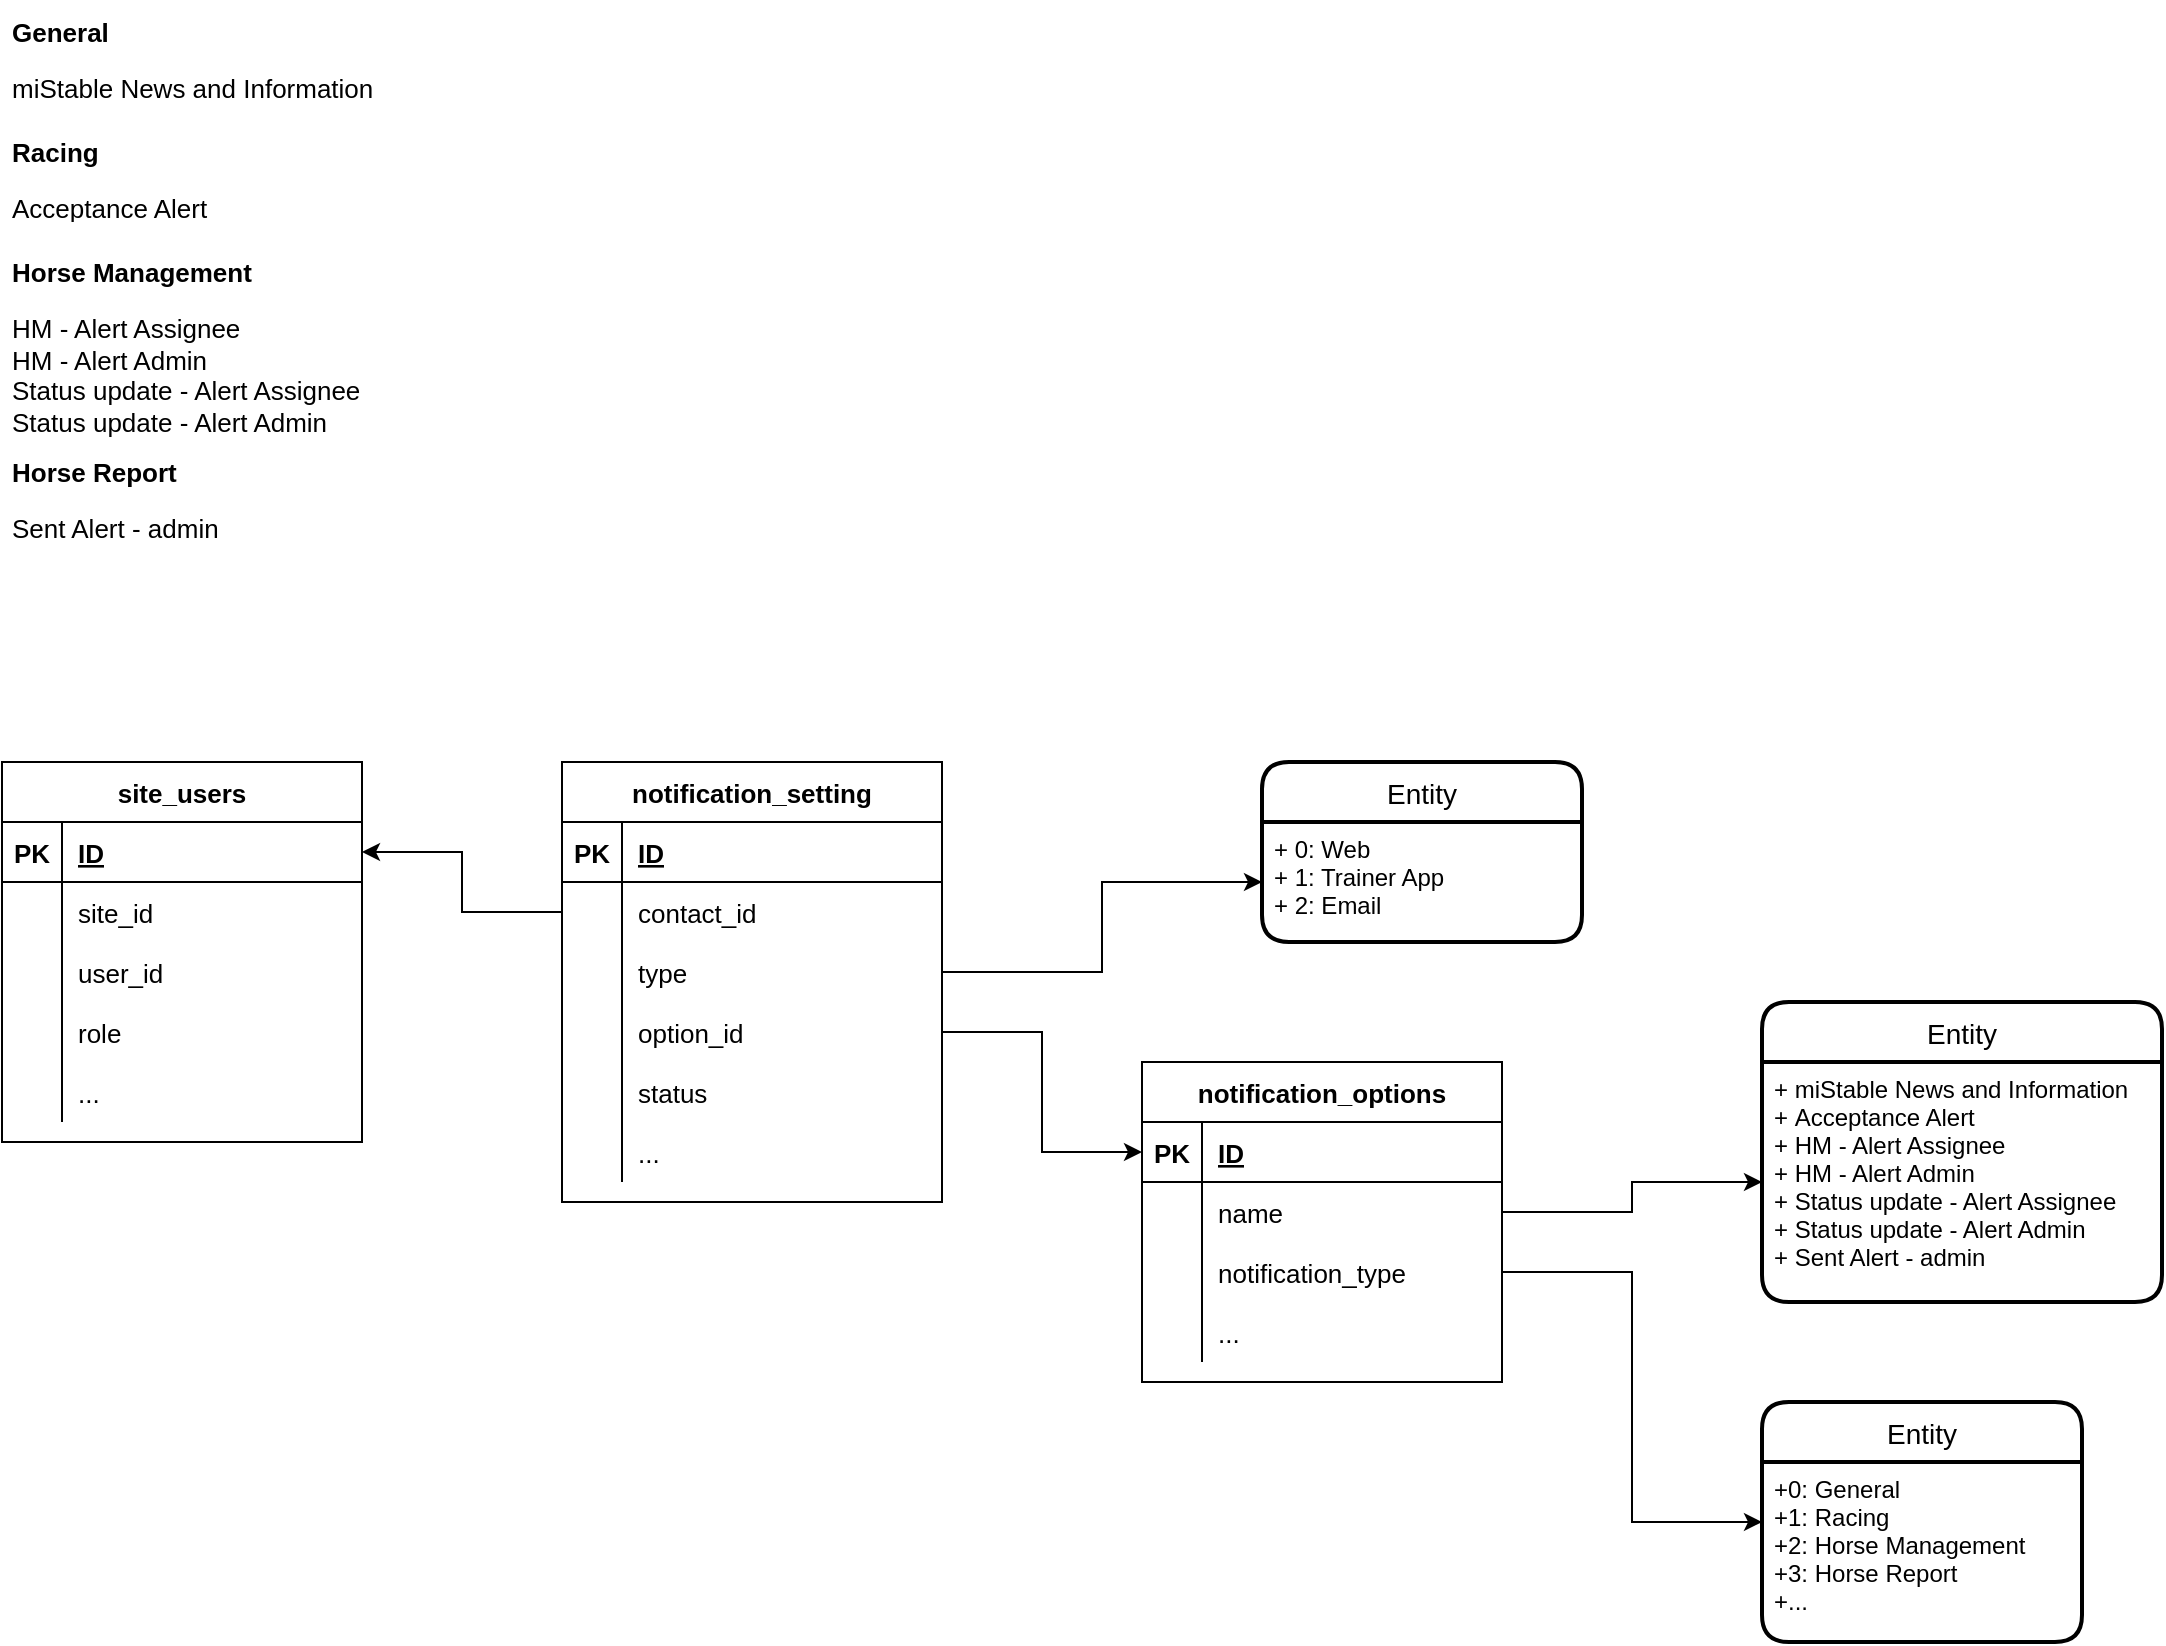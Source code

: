 <mxfile version="17.3.0" type="github">
  <diagram id="dDVrCmuTGW21ft8TkOyH" name="Page-1">
    <mxGraphModel dx="713" dy="705" grid="1" gridSize="10" guides="1" tooltips="1" connect="1" arrows="1" fold="1" page="1" pageScale="1" pageWidth="1200" pageHeight="1920" math="0" shadow="0">
      <root>
        <mxCell id="0" />
        <mxCell id="1" parent="0" />
        <mxCell id="ISlZDc1GV_iiYRp_qeMH-1" value="&lt;h1 style=&quot;font-size: 13px;&quot;&gt;&lt;font style=&quot;font-size: 13px;&quot;&gt;General&lt;/font&gt;&lt;/h1&gt;&lt;p style=&quot;font-size: 13px;&quot;&gt;&lt;font style=&quot;font-size: 13px;&quot;&gt;miStable News and Information&lt;/font&gt;&lt;/p&gt;" style="text;html=1;strokeColor=none;fillColor=none;spacing=5;spacingTop=-31;whiteSpace=wrap;overflow=hidden;rounded=0;horizontal=1;fontSize=13;" vertex="1" parent="1">
          <mxGeometry x="80" y="40" width="190" height="30" as="geometry" />
        </mxCell>
        <mxCell id="ISlZDc1GV_iiYRp_qeMH-4" value="&lt;h1 style=&quot;font-size: 13px&quot;&gt;&lt;font style=&quot;font-size: 13px&quot;&gt;Racing&lt;/font&gt;&lt;/h1&gt;&lt;p style=&quot;font-size: 13px&quot;&gt;&lt;font style=&quot;font-size: 13px&quot;&gt;Acceptance Alert&lt;/font&gt;&lt;/p&gt;" style="text;html=1;strokeColor=none;fillColor=none;spacing=5;spacingTop=-31;whiteSpace=wrap;overflow=hidden;rounded=0;horizontal=1;fontSize=13;" vertex="1" parent="1">
          <mxGeometry x="80" y="100" width="190" height="30" as="geometry" />
        </mxCell>
        <mxCell id="ISlZDc1GV_iiYRp_qeMH-5" value="&lt;h1 style=&quot;font-size: 13px&quot;&gt;&lt;font style=&quot;font-size: 13px&quot;&gt;Horse Management&lt;/font&gt;&lt;/h1&gt;&lt;p style=&quot;font-size: 13px&quot;&gt;&lt;font style=&quot;font-size: 13px&quot;&gt;HM - Alert Assignee&lt;br&gt;HM - Alert Admin&lt;br&gt;Status update - Alert Assignee&lt;br&gt;Status update - Alert Admin&lt;br&gt;&lt;br&gt;&lt;/font&gt;&lt;/p&gt;" style="text;html=1;strokeColor=none;fillColor=none;spacing=5;spacingTop=-31;whiteSpace=wrap;overflow=hidden;rounded=0;horizontal=1;fontSize=13;" vertex="1" parent="1">
          <mxGeometry x="80" y="160" width="190" height="80" as="geometry" />
        </mxCell>
        <mxCell id="ISlZDc1GV_iiYRp_qeMH-6" value="&lt;h1 style=&quot;font-size: 13px&quot;&gt;&lt;font style=&quot;font-size: 13px&quot;&gt;Horse Report&lt;/font&gt;&lt;/h1&gt;&lt;p style=&quot;font-size: 13px&quot;&gt;&lt;font style=&quot;font-size: 13px&quot;&gt;Sent Alert - admin&lt;br&gt;&lt;br&gt;&lt;/font&gt;&lt;/p&gt;" style="text;html=1;strokeColor=none;fillColor=none;spacing=5;spacingTop=-31;whiteSpace=wrap;overflow=hidden;rounded=0;horizontal=1;fontSize=13;" vertex="1" parent="1">
          <mxGeometry x="80" y="260" width="190" height="30" as="geometry" />
        </mxCell>
        <mxCell id="ISlZDc1GV_iiYRp_qeMH-7" value="site_users" style="shape=table;startSize=30;container=1;collapsible=1;childLayout=tableLayout;fixedRows=1;rowLines=0;fontStyle=1;align=center;resizeLast=1;fontSize=13;" vertex="1" parent="1">
          <mxGeometry x="80" y="400" width="180" height="190" as="geometry" />
        </mxCell>
        <mxCell id="ISlZDc1GV_iiYRp_qeMH-8" value="" style="shape=tableRow;horizontal=0;startSize=0;swimlaneHead=0;swimlaneBody=0;fillColor=none;collapsible=0;dropTarget=0;points=[[0,0.5],[1,0.5]];portConstraint=eastwest;top=0;left=0;right=0;bottom=1;fontSize=13;" vertex="1" parent="ISlZDc1GV_iiYRp_qeMH-7">
          <mxGeometry y="30" width="180" height="30" as="geometry" />
        </mxCell>
        <mxCell id="ISlZDc1GV_iiYRp_qeMH-9" value="PK" style="shape=partialRectangle;connectable=0;fillColor=none;top=0;left=0;bottom=0;right=0;fontStyle=1;overflow=hidden;fontSize=13;" vertex="1" parent="ISlZDc1GV_iiYRp_qeMH-8">
          <mxGeometry width="30" height="30" as="geometry">
            <mxRectangle width="30" height="30" as="alternateBounds" />
          </mxGeometry>
        </mxCell>
        <mxCell id="ISlZDc1GV_iiYRp_qeMH-10" value="ID" style="shape=partialRectangle;connectable=0;fillColor=none;top=0;left=0;bottom=0;right=0;align=left;spacingLeft=6;fontStyle=5;overflow=hidden;fontSize=13;" vertex="1" parent="ISlZDc1GV_iiYRp_qeMH-8">
          <mxGeometry x="30" width="150" height="30" as="geometry">
            <mxRectangle width="150" height="30" as="alternateBounds" />
          </mxGeometry>
        </mxCell>
        <mxCell id="ISlZDc1GV_iiYRp_qeMH-11" value="" style="shape=tableRow;horizontal=0;startSize=0;swimlaneHead=0;swimlaneBody=0;fillColor=none;collapsible=0;dropTarget=0;points=[[0,0.5],[1,0.5]];portConstraint=eastwest;top=0;left=0;right=0;bottom=0;fontSize=13;" vertex="1" parent="ISlZDc1GV_iiYRp_qeMH-7">
          <mxGeometry y="60" width="180" height="30" as="geometry" />
        </mxCell>
        <mxCell id="ISlZDc1GV_iiYRp_qeMH-12" value="" style="shape=partialRectangle;connectable=0;fillColor=none;top=0;left=0;bottom=0;right=0;editable=1;overflow=hidden;fontSize=13;" vertex="1" parent="ISlZDc1GV_iiYRp_qeMH-11">
          <mxGeometry width="30" height="30" as="geometry">
            <mxRectangle width="30" height="30" as="alternateBounds" />
          </mxGeometry>
        </mxCell>
        <mxCell id="ISlZDc1GV_iiYRp_qeMH-13" value="site_id" style="shape=partialRectangle;connectable=0;fillColor=none;top=0;left=0;bottom=0;right=0;align=left;spacingLeft=6;overflow=hidden;fontSize=13;" vertex="1" parent="ISlZDc1GV_iiYRp_qeMH-11">
          <mxGeometry x="30" width="150" height="30" as="geometry">
            <mxRectangle width="150" height="30" as="alternateBounds" />
          </mxGeometry>
        </mxCell>
        <mxCell id="ISlZDc1GV_iiYRp_qeMH-14" value="" style="shape=tableRow;horizontal=0;startSize=0;swimlaneHead=0;swimlaneBody=0;fillColor=none;collapsible=0;dropTarget=0;points=[[0,0.5],[1,0.5]];portConstraint=eastwest;top=0;left=0;right=0;bottom=0;fontSize=13;" vertex="1" parent="ISlZDc1GV_iiYRp_qeMH-7">
          <mxGeometry y="90" width="180" height="30" as="geometry" />
        </mxCell>
        <mxCell id="ISlZDc1GV_iiYRp_qeMH-15" value="" style="shape=partialRectangle;connectable=0;fillColor=none;top=0;left=0;bottom=0;right=0;editable=1;overflow=hidden;fontSize=13;" vertex="1" parent="ISlZDc1GV_iiYRp_qeMH-14">
          <mxGeometry width="30" height="30" as="geometry">
            <mxRectangle width="30" height="30" as="alternateBounds" />
          </mxGeometry>
        </mxCell>
        <mxCell id="ISlZDc1GV_iiYRp_qeMH-16" value="user_id" style="shape=partialRectangle;connectable=0;fillColor=none;top=0;left=0;bottom=0;right=0;align=left;spacingLeft=6;overflow=hidden;fontSize=13;" vertex="1" parent="ISlZDc1GV_iiYRp_qeMH-14">
          <mxGeometry x="30" width="150" height="30" as="geometry">
            <mxRectangle width="150" height="30" as="alternateBounds" />
          </mxGeometry>
        </mxCell>
        <mxCell id="ISlZDc1GV_iiYRp_qeMH-17" value="" style="shape=tableRow;horizontal=0;startSize=0;swimlaneHead=0;swimlaneBody=0;fillColor=none;collapsible=0;dropTarget=0;points=[[0,0.5],[1,0.5]];portConstraint=eastwest;top=0;left=0;right=0;bottom=0;fontSize=13;" vertex="1" parent="ISlZDc1GV_iiYRp_qeMH-7">
          <mxGeometry y="120" width="180" height="30" as="geometry" />
        </mxCell>
        <mxCell id="ISlZDc1GV_iiYRp_qeMH-18" value="" style="shape=partialRectangle;connectable=0;fillColor=none;top=0;left=0;bottom=0;right=0;editable=1;overflow=hidden;fontSize=13;" vertex="1" parent="ISlZDc1GV_iiYRp_qeMH-17">
          <mxGeometry width="30" height="30" as="geometry">
            <mxRectangle width="30" height="30" as="alternateBounds" />
          </mxGeometry>
        </mxCell>
        <mxCell id="ISlZDc1GV_iiYRp_qeMH-19" value="role" style="shape=partialRectangle;connectable=0;fillColor=none;top=0;left=0;bottom=0;right=0;align=left;spacingLeft=6;overflow=hidden;fontSize=13;" vertex="1" parent="ISlZDc1GV_iiYRp_qeMH-17">
          <mxGeometry x="30" width="150" height="30" as="geometry">
            <mxRectangle width="150" height="30" as="alternateBounds" />
          </mxGeometry>
        </mxCell>
        <mxCell id="ISlZDc1GV_iiYRp_qeMH-89" value="" style="shape=tableRow;horizontal=0;startSize=0;swimlaneHead=0;swimlaneBody=0;fillColor=none;collapsible=0;dropTarget=0;points=[[0,0.5],[1,0.5]];portConstraint=eastwest;top=0;left=0;right=0;bottom=0;fontSize=13;" vertex="1" parent="ISlZDc1GV_iiYRp_qeMH-7">
          <mxGeometry y="150" width="180" height="30" as="geometry" />
        </mxCell>
        <mxCell id="ISlZDc1GV_iiYRp_qeMH-90" value="" style="shape=partialRectangle;connectable=0;fillColor=none;top=0;left=0;bottom=0;right=0;editable=1;overflow=hidden;fontSize=13;" vertex="1" parent="ISlZDc1GV_iiYRp_qeMH-89">
          <mxGeometry width="30" height="30" as="geometry">
            <mxRectangle width="30" height="30" as="alternateBounds" />
          </mxGeometry>
        </mxCell>
        <mxCell id="ISlZDc1GV_iiYRp_qeMH-91" value="..." style="shape=partialRectangle;connectable=0;fillColor=none;top=0;left=0;bottom=0;right=0;align=left;spacingLeft=6;overflow=hidden;fontSize=13;" vertex="1" parent="ISlZDc1GV_iiYRp_qeMH-89">
          <mxGeometry x="30" width="150" height="30" as="geometry">
            <mxRectangle width="150" height="30" as="alternateBounds" />
          </mxGeometry>
        </mxCell>
        <mxCell id="ISlZDc1GV_iiYRp_qeMH-39" value="notification_setting" style="shape=table;startSize=30;container=1;collapsible=1;childLayout=tableLayout;fixedRows=1;rowLines=0;fontStyle=1;align=center;resizeLast=1;fontSize=13;" vertex="1" parent="1">
          <mxGeometry x="360" y="400" width="190" height="220" as="geometry" />
        </mxCell>
        <mxCell id="ISlZDc1GV_iiYRp_qeMH-40" value="" style="shape=tableRow;horizontal=0;startSize=0;swimlaneHead=0;swimlaneBody=0;fillColor=none;collapsible=0;dropTarget=0;points=[[0,0.5],[1,0.5]];portConstraint=eastwest;top=0;left=0;right=0;bottom=1;fontSize=13;" vertex="1" parent="ISlZDc1GV_iiYRp_qeMH-39">
          <mxGeometry y="30" width="190" height="30" as="geometry" />
        </mxCell>
        <mxCell id="ISlZDc1GV_iiYRp_qeMH-41" value="PK" style="shape=partialRectangle;connectable=0;fillColor=none;top=0;left=0;bottom=0;right=0;fontStyle=1;overflow=hidden;fontSize=13;" vertex="1" parent="ISlZDc1GV_iiYRp_qeMH-40">
          <mxGeometry width="30" height="30" as="geometry">
            <mxRectangle width="30" height="30" as="alternateBounds" />
          </mxGeometry>
        </mxCell>
        <mxCell id="ISlZDc1GV_iiYRp_qeMH-42" value="ID" style="shape=partialRectangle;connectable=0;fillColor=none;top=0;left=0;bottom=0;right=0;align=left;spacingLeft=6;fontStyle=5;overflow=hidden;fontSize=13;" vertex="1" parent="ISlZDc1GV_iiYRp_qeMH-40">
          <mxGeometry x="30" width="160" height="30" as="geometry">
            <mxRectangle width="160" height="30" as="alternateBounds" />
          </mxGeometry>
        </mxCell>
        <mxCell id="ISlZDc1GV_iiYRp_qeMH-81" value="" style="shape=tableRow;horizontal=0;startSize=0;swimlaneHead=0;swimlaneBody=0;fillColor=none;collapsible=0;dropTarget=0;points=[[0,0.5],[1,0.5]];portConstraint=eastwest;top=0;left=0;right=0;bottom=0;fontSize=13;" vertex="1" parent="ISlZDc1GV_iiYRp_qeMH-39">
          <mxGeometry y="60" width="190" height="30" as="geometry" />
        </mxCell>
        <mxCell id="ISlZDc1GV_iiYRp_qeMH-82" value="" style="shape=partialRectangle;connectable=0;fillColor=none;top=0;left=0;bottom=0;right=0;editable=1;overflow=hidden;fontSize=13;" vertex="1" parent="ISlZDc1GV_iiYRp_qeMH-81">
          <mxGeometry width="30" height="30" as="geometry">
            <mxRectangle width="30" height="30" as="alternateBounds" />
          </mxGeometry>
        </mxCell>
        <mxCell id="ISlZDc1GV_iiYRp_qeMH-83" value="contact_id" style="shape=partialRectangle;connectable=0;fillColor=none;top=0;left=0;bottom=0;right=0;align=left;spacingLeft=6;overflow=hidden;fontSize=13;" vertex="1" parent="ISlZDc1GV_iiYRp_qeMH-81">
          <mxGeometry x="30" width="160" height="30" as="geometry">
            <mxRectangle width="160" height="30" as="alternateBounds" />
          </mxGeometry>
        </mxCell>
        <mxCell id="ISlZDc1GV_iiYRp_qeMH-78" value="" style="shape=tableRow;horizontal=0;startSize=0;swimlaneHead=0;swimlaneBody=0;fillColor=none;collapsible=0;dropTarget=0;points=[[0,0.5],[1,0.5]];portConstraint=eastwest;top=0;left=0;right=0;bottom=0;fontSize=13;" vertex="1" parent="ISlZDc1GV_iiYRp_qeMH-39">
          <mxGeometry y="90" width="190" height="30" as="geometry" />
        </mxCell>
        <mxCell id="ISlZDc1GV_iiYRp_qeMH-79" value="" style="shape=partialRectangle;connectable=0;fillColor=none;top=0;left=0;bottom=0;right=0;editable=1;overflow=hidden;fontSize=13;" vertex="1" parent="ISlZDc1GV_iiYRp_qeMH-78">
          <mxGeometry width="30" height="30" as="geometry">
            <mxRectangle width="30" height="30" as="alternateBounds" />
          </mxGeometry>
        </mxCell>
        <mxCell id="ISlZDc1GV_iiYRp_qeMH-80" value="type" style="shape=partialRectangle;connectable=0;fillColor=none;top=0;left=0;bottom=0;right=0;align=left;spacingLeft=6;overflow=hidden;fontSize=13;" vertex="1" parent="ISlZDc1GV_iiYRp_qeMH-78">
          <mxGeometry x="30" width="160" height="30" as="geometry">
            <mxRectangle width="160" height="30" as="alternateBounds" />
          </mxGeometry>
        </mxCell>
        <mxCell id="ISlZDc1GV_iiYRp_qeMH-72" value="" style="shape=tableRow;horizontal=0;startSize=0;swimlaneHead=0;swimlaneBody=0;fillColor=none;collapsible=0;dropTarget=0;points=[[0,0.5],[1,0.5]];portConstraint=eastwest;top=0;left=0;right=0;bottom=0;fontSize=13;" vertex="1" parent="ISlZDc1GV_iiYRp_qeMH-39">
          <mxGeometry y="120" width="190" height="30" as="geometry" />
        </mxCell>
        <mxCell id="ISlZDc1GV_iiYRp_qeMH-73" value="" style="shape=partialRectangle;connectable=0;fillColor=none;top=0;left=0;bottom=0;right=0;editable=1;overflow=hidden;fontSize=13;" vertex="1" parent="ISlZDc1GV_iiYRp_qeMH-72">
          <mxGeometry width="30" height="30" as="geometry">
            <mxRectangle width="30" height="30" as="alternateBounds" />
          </mxGeometry>
        </mxCell>
        <mxCell id="ISlZDc1GV_iiYRp_qeMH-74" value="option_id" style="shape=partialRectangle;connectable=0;fillColor=none;top=0;left=0;bottom=0;right=0;align=left;spacingLeft=6;overflow=hidden;fontSize=13;" vertex="1" parent="ISlZDc1GV_iiYRp_qeMH-72">
          <mxGeometry x="30" width="160" height="30" as="geometry">
            <mxRectangle width="160" height="30" as="alternateBounds" />
          </mxGeometry>
        </mxCell>
        <mxCell id="ISlZDc1GV_iiYRp_qeMH-75" value="" style="shape=tableRow;horizontal=0;startSize=0;swimlaneHead=0;swimlaneBody=0;fillColor=none;collapsible=0;dropTarget=0;points=[[0,0.5],[1,0.5]];portConstraint=eastwest;top=0;left=0;right=0;bottom=0;fontSize=13;" vertex="1" parent="ISlZDc1GV_iiYRp_qeMH-39">
          <mxGeometry y="150" width="190" height="30" as="geometry" />
        </mxCell>
        <mxCell id="ISlZDc1GV_iiYRp_qeMH-76" value="" style="shape=partialRectangle;connectable=0;fillColor=none;top=0;left=0;bottom=0;right=0;editable=1;overflow=hidden;fontSize=13;" vertex="1" parent="ISlZDc1GV_iiYRp_qeMH-75">
          <mxGeometry width="30" height="30" as="geometry">
            <mxRectangle width="30" height="30" as="alternateBounds" />
          </mxGeometry>
        </mxCell>
        <mxCell id="ISlZDc1GV_iiYRp_qeMH-77" value="status" style="shape=partialRectangle;connectable=0;fillColor=none;top=0;left=0;bottom=0;right=0;align=left;spacingLeft=6;overflow=hidden;fontSize=13;" vertex="1" parent="ISlZDc1GV_iiYRp_qeMH-75">
          <mxGeometry x="30" width="160" height="30" as="geometry">
            <mxRectangle width="160" height="30" as="alternateBounds" />
          </mxGeometry>
        </mxCell>
        <mxCell id="ISlZDc1GV_iiYRp_qeMH-96" value="" style="shape=tableRow;horizontal=0;startSize=0;swimlaneHead=0;swimlaneBody=0;fillColor=none;collapsible=0;dropTarget=0;points=[[0,0.5],[1,0.5]];portConstraint=eastwest;top=0;left=0;right=0;bottom=0;fontSize=13;" vertex="1" parent="ISlZDc1GV_iiYRp_qeMH-39">
          <mxGeometry y="180" width="190" height="30" as="geometry" />
        </mxCell>
        <mxCell id="ISlZDc1GV_iiYRp_qeMH-97" value="" style="shape=partialRectangle;connectable=0;fillColor=none;top=0;left=0;bottom=0;right=0;editable=1;overflow=hidden;fontSize=13;" vertex="1" parent="ISlZDc1GV_iiYRp_qeMH-96">
          <mxGeometry width="30" height="30" as="geometry">
            <mxRectangle width="30" height="30" as="alternateBounds" />
          </mxGeometry>
        </mxCell>
        <mxCell id="ISlZDc1GV_iiYRp_qeMH-98" value="..." style="shape=partialRectangle;connectable=0;fillColor=none;top=0;left=0;bottom=0;right=0;align=left;spacingLeft=6;overflow=hidden;fontSize=13;" vertex="1" parent="ISlZDc1GV_iiYRp_qeMH-96">
          <mxGeometry x="30" width="160" height="30" as="geometry">
            <mxRectangle width="160" height="30" as="alternateBounds" />
          </mxGeometry>
        </mxCell>
        <mxCell id="ISlZDc1GV_iiYRp_qeMH-86" value="Entity" style="swimlane;childLayout=stackLayout;horizontal=1;startSize=30;horizontalStack=0;rounded=1;fontSize=14;fontStyle=0;strokeWidth=2;resizeParent=0;resizeLast=1;shadow=0;dashed=0;align=center;" vertex="1" parent="1">
          <mxGeometry x="960" y="720" width="160" height="120" as="geometry" />
        </mxCell>
        <mxCell id="ISlZDc1GV_iiYRp_qeMH-87" value="+0: General&#xa;+1: Racing&#xa;+2: Horse Management&#xa;+3: Horse Report&#xa;+..." style="align=left;strokeColor=none;fillColor=none;spacingLeft=4;fontSize=12;verticalAlign=top;resizable=0;rotatable=0;part=1;" vertex="1" parent="ISlZDc1GV_iiYRp_qeMH-86">
          <mxGeometry y="30" width="160" height="90" as="geometry" />
        </mxCell>
        <mxCell id="ISlZDc1GV_iiYRp_qeMH-88" style="edgeStyle=orthogonalEdgeStyle;rounded=0;orthogonalLoop=1;jettySize=auto;html=1;exitX=1;exitY=0.5;exitDx=0;exitDy=0;entryX=0;entryY=0.5;entryDx=0;entryDy=0;fontSize=13;" edge="1" parent="1" source="ISlZDc1GV_iiYRp_qeMH-57" target="ISlZDc1GV_iiYRp_qeMH-86">
          <mxGeometry relative="1" as="geometry" />
        </mxCell>
        <mxCell id="ISlZDc1GV_iiYRp_qeMH-92" value="Entity" style="swimlane;childLayout=stackLayout;horizontal=1;startSize=30;horizontalStack=0;rounded=1;fontSize=14;fontStyle=0;strokeWidth=2;resizeParent=0;resizeLast=1;shadow=0;dashed=0;align=center;" vertex="1" parent="1">
          <mxGeometry x="710" y="400" width="160" height="90" as="geometry" />
        </mxCell>
        <mxCell id="ISlZDc1GV_iiYRp_qeMH-93" value="+ 0: Web&#xa;+ 1: Trainer App&#xa;+ 2: Email" style="align=left;strokeColor=none;fillColor=none;spacingLeft=4;fontSize=12;verticalAlign=top;resizable=0;rotatable=0;part=1;" vertex="1" parent="ISlZDc1GV_iiYRp_qeMH-92">
          <mxGeometry y="30" width="160" height="60" as="geometry" />
        </mxCell>
        <mxCell id="ISlZDc1GV_iiYRp_qeMH-95" style="edgeStyle=orthogonalEdgeStyle;rounded=0;orthogonalLoop=1;jettySize=auto;html=1;exitX=1;exitY=0.5;exitDx=0;exitDy=0;entryX=0;entryY=0.5;entryDx=0;entryDy=0;fontSize=13;" edge="1" parent="1" source="ISlZDc1GV_iiYRp_qeMH-78" target="ISlZDc1GV_iiYRp_qeMH-93">
          <mxGeometry relative="1" as="geometry" />
        </mxCell>
        <mxCell id="ISlZDc1GV_iiYRp_qeMH-103" style="edgeStyle=orthogonalEdgeStyle;rounded=0;orthogonalLoop=1;jettySize=auto;html=1;exitX=0;exitY=0.5;exitDx=0;exitDy=0;entryX=1;entryY=0.5;entryDx=0;entryDy=0;fontSize=13;" edge="1" parent="1" source="ISlZDc1GV_iiYRp_qeMH-81" target="ISlZDc1GV_iiYRp_qeMH-8">
          <mxGeometry relative="1" as="geometry" />
        </mxCell>
        <mxCell id="ISlZDc1GV_iiYRp_qeMH-104" value="notification_options" style="shape=table;startSize=30;container=1;collapsible=1;childLayout=tableLayout;fixedRows=1;rowLines=0;fontStyle=1;align=center;resizeLast=1;fontSize=13;" vertex="1" parent="1">
          <mxGeometry x="650" y="550" width="180" height="160" as="geometry" />
        </mxCell>
        <mxCell id="ISlZDc1GV_iiYRp_qeMH-105" value="" style="shape=tableRow;horizontal=0;startSize=0;swimlaneHead=0;swimlaneBody=0;fillColor=none;collapsible=0;dropTarget=0;points=[[0,0.5],[1,0.5]];portConstraint=eastwest;top=0;left=0;right=0;bottom=1;fontSize=13;" vertex="1" parent="ISlZDc1GV_iiYRp_qeMH-104">
          <mxGeometry y="30" width="180" height="30" as="geometry" />
        </mxCell>
        <mxCell id="ISlZDc1GV_iiYRp_qeMH-106" value="PK" style="shape=partialRectangle;connectable=0;fillColor=none;top=0;left=0;bottom=0;right=0;fontStyle=1;overflow=hidden;fontSize=13;" vertex="1" parent="ISlZDc1GV_iiYRp_qeMH-105">
          <mxGeometry width="30" height="30" as="geometry">
            <mxRectangle width="30" height="30" as="alternateBounds" />
          </mxGeometry>
        </mxCell>
        <mxCell id="ISlZDc1GV_iiYRp_qeMH-107" value="ID" style="shape=partialRectangle;connectable=0;fillColor=none;top=0;left=0;bottom=0;right=0;align=left;spacingLeft=6;fontStyle=5;overflow=hidden;fontSize=13;" vertex="1" parent="ISlZDc1GV_iiYRp_qeMH-105">
          <mxGeometry x="30" width="150" height="30" as="geometry">
            <mxRectangle width="150" height="30" as="alternateBounds" />
          </mxGeometry>
        </mxCell>
        <mxCell id="ISlZDc1GV_iiYRp_qeMH-108" value="" style="shape=tableRow;horizontal=0;startSize=0;swimlaneHead=0;swimlaneBody=0;fillColor=none;collapsible=0;dropTarget=0;points=[[0,0.5],[1,0.5]];portConstraint=eastwest;top=0;left=0;right=0;bottom=0;fontSize=13;" vertex="1" parent="ISlZDc1GV_iiYRp_qeMH-104">
          <mxGeometry y="60" width="180" height="30" as="geometry" />
        </mxCell>
        <mxCell id="ISlZDc1GV_iiYRp_qeMH-109" value="" style="shape=partialRectangle;connectable=0;fillColor=none;top=0;left=0;bottom=0;right=0;editable=1;overflow=hidden;fontSize=13;" vertex="1" parent="ISlZDc1GV_iiYRp_qeMH-108">
          <mxGeometry width="30" height="30" as="geometry">
            <mxRectangle width="30" height="30" as="alternateBounds" />
          </mxGeometry>
        </mxCell>
        <mxCell id="ISlZDc1GV_iiYRp_qeMH-110" value="name" style="shape=partialRectangle;connectable=0;fillColor=none;top=0;left=0;bottom=0;right=0;align=left;spacingLeft=6;overflow=hidden;fontSize=13;" vertex="1" parent="ISlZDc1GV_iiYRp_qeMH-108">
          <mxGeometry x="30" width="150" height="30" as="geometry">
            <mxRectangle width="150" height="30" as="alternateBounds" />
          </mxGeometry>
        </mxCell>
        <mxCell id="ISlZDc1GV_iiYRp_qeMH-57" value="" style="shape=tableRow;horizontal=0;startSize=0;swimlaneHead=0;swimlaneBody=0;fillColor=none;collapsible=0;dropTarget=0;points=[[0,0.5],[1,0.5]];portConstraint=eastwest;top=0;left=0;right=0;bottom=0;fontSize=13;" vertex="1" parent="ISlZDc1GV_iiYRp_qeMH-104">
          <mxGeometry y="90" width="180" height="30" as="geometry" />
        </mxCell>
        <mxCell id="ISlZDc1GV_iiYRp_qeMH-58" value="" style="shape=partialRectangle;connectable=0;fillColor=none;top=0;left=0;bottom=0;right=0;editable=1;overflow=hidden;fontSize=13;" vertex="1" parent="ISlZDc1GV_iiYRp_qeMH-57">
          <mxGeometry width="30" height="30" as="geometry">
            <mxRectangle width="30" height="30" as="alternateBounds" />
          </mxGeometry>
        </mxCell>
        <mxCell id="ISlZDc1GV_iiYRp_qeMH-59" value="notification_type" style="shape=partialRectangle;connectable=0;fillColor=none;top=0;left=0;bottom=0;right=0;align=left;spacingLeft=6;overflow=hidden;fontSize=13;" vertex="1" parent="ISlZDc1GV_iiYRp_qeMH-57">
          <mxGeometry x="30" width="150" height="30" as="geometry">
            <mxRectangle width="150" height="30" as="alternateBounds" />
          </mxGeometry>
        </mxCell>
        <mxCell id="ISlZDc1GV_iiYRp_qeMH-114" value="" style="shape=tableRow;horizontal=0;startSize=0;swimlaneHead=0;swimlaneBody=0;fillColor=none;collapsible=0;dropTarget=0;points=[[0,0.5],[1,0.5]];portConstraint=eastwest;top=0;left=0;right=0;bottom=0;fontSize=13;" vertex="1" parent="ISlZDc1GV_iiYRp_qeMH-104">
          <mxGeometry y="120" width="180" height="30" as="geometry" />
        </mxCell>
        <mxCell id="ISlZDc1GV_iiYRp_qeMH-115" value="" style="shape=partialRectangle;connectable=0;fillColor=none;top=0;left=0;bottom=0;right=0;editable=1;overflow=hidden;fontSize=13;" vertex="1" parent="ISlZDc1GV_iiYRp_qeMH-114">
          <mxGeometry width="30" height="30" as="geometry">
            <mxRectangle width="30" height="30" as="alternateBounds" />
          </mxGeometry>
        </mxCell>
        <mxCell id="ISlZDc1GV_iiYRp_qeMH-116" value="..." style="shape=partialRectangle;connectable=0;fillColor=none;top=0;left=0;bottom=0;right=0;align=left;spacingLeft=6;overflow=hidden;fontSize=13;" vertex="1" parent="ISlZDc1GV_iiYRp_qeMH-114">
          <mxGeometry x="30" width="150" height="30" as="geometry">
            <mxRectangle width="150" height="30" as="alternateBounds" />
          </mxGeometry>
        </mxCell>
        <mxCell id="ISlZDc1GV_iiYRp_qeMH-117" value="Entity" style="swimlane;childLayout=stackLayout;horizontal=1;startSize=30;horizontalStack=0;rounded=1;fontSize=14;fontStyle=0;strokeWidth=2;resizeParent=0;resizeLast=1;shadow=0;dashed=0;align=center;" vertex="1" parent="1">
          <mxGeometry x="960" y="520" width="200" height="150" as="geometry" />
        </mxCell>
        <mxCell id="ISlZDc1GV_iiYRp_qeMH-118" value="+ miStable News and Information&#xa;+ Acceptance Alert&#xa;+ HM - Alert Assignee&#xa;+ HM - Alert Admin&#xa;+ Status update - Alert Assignee&#xa;+ Status update - Alert Admin&#xa;+ Sent Alert - admin" style="align=left;strokeColor=none;fillColor=none;spacingLeft=4;fontSize=12;verticalAlign=top;resizable=0;rotatable=0;part=1;" vertex="1" parent="ISlZDc1GV_iiYRp_qeMH-117">
          <mxGeometry y="30" width="200" height="120" as="geometry" />
        </mxCell>
        <mxCell id="ISlZDc1GV_iiYRp_qeMH-119" style="edgeStyle=orthogonalEdgeStyle;rounded=0;orthogonalLoop=1;jettySize=auto;html=1;entryX=0;entryY=0.5;entryDx=0;entryDy=0;fontSize=13;" edge="1" parent="1" source="ISlZDc1GV_iiYRp_qeMH-108" target="ISlZDc1GV_iiYRp_qeMH-118">
          <mxGeometry relative="1" as="geometry" />
        </mxCell>
        <mxCell id="ISlZDc1GV_iiYRp_qeMH-120" style="edgeStyle=orthogonalEdgeStyle;rounded=0;orthogonalLoop=1;jettySize=auto;html=1;entryX=0;entryY=0.5;entryDx=0;entryDy=0;fontSize=13;" edge="1" parent="1" source="ISlZDc1GV_iiYRp_qeMH-72" target="ISlZDc1GV_iiYRp_qeMH-105">
          <mxGeometry relative="1" as="geometry" />
        </mxCell>
      </root>
    </mxGraphModel>
  </diagram>
</mxfile>
